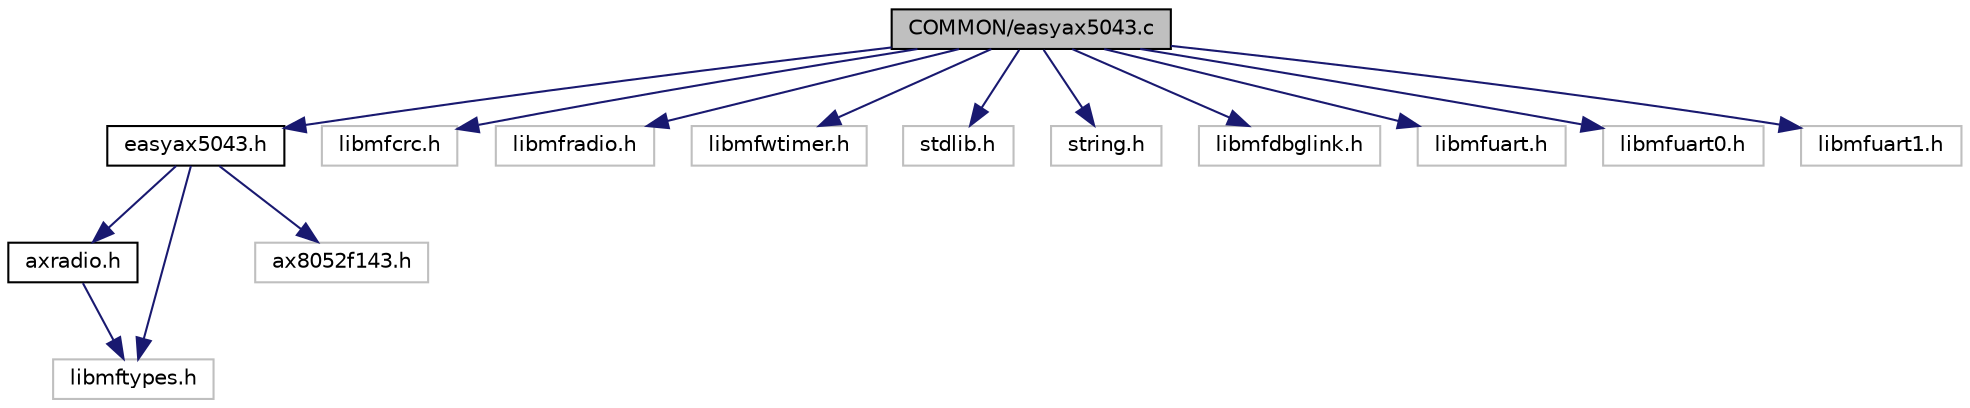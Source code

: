 digraph "COMMON/easyax5043.c"
{
 // LATEX_PDF_SIZE
  edge [fontname="Helvetica",fontsize="10",labelfontname="Helvetica",labelfontsize="10"];
  node [fontname="Helvetica",fontsize="10",shape=record];
  Node0 [label="COMMON/easyax5043.c",height=0.2,width=0.4,color="black", fillcolor="grey75", style="filled", fontcolor="black",tooltip="Handle data communication between MCU & Radio."];
  Node0 -> Node1 [color="midnightblue",fontsize="10",style="solid",fontname="Helvetica"];
  Node1 [label="easyax5043.h",height=0.2,width=0.4,color="black", fillcolor="white", style="filled",URL="$easyax5043_8h.html",tooltip="Definition for Radio communication states."];
  Node1 -> Node2 [color="midnightblue",fontsize="10",style="solid",fontname="Helvetica"];
  Node2 [label="axradio.h",height=0.2,width=0.4,color="black", fillcolor="white", style="filled",URL="$axradio_8h.html",tooltip="Macro definition for Radio Modes & Error types."];
  Node2 -> Node3 [color="midnightblue",fontsize="10",style="solid",fontname="Helvetica"];
  Node3 [label="libmftypes.h",height=0.2,width=0.4,color="grey75", fillcolor="white", style="filled",tooltip=" "];
  Node1 -> Node4 [color="midnightblue",fontsize="10",style="solid",fontname="Helvetica"];
  Node4 [label="ax8052f143.h",height=0.2,width=0.4,color="grey75", fillcolor="white", style="filled",tooltip=" "];
  Node1 -> Node3 [color="midnightblue",fontsize="10",style="solid",fontname="Helvetica"];
  Node0 -> Node5 [color="midnightblue",fontsize="10",style="solid",fontname="Helvetica"];
  Node5 [label="libmfcrc.h",height=0.2,width=0.4,color="grey75", fillcolor="white", style="filled",tooltip=" "];
  Node0 -> Node6 [color="midnightblue",fontsize="10",style="solid",fontname="Helvetica"];
  Node6 [label="libmfradio.h",height=0.2,width=0.4,color="grey75", fillcolor="white", style="filled",tooltip=" "];
  Node0 -> Node7 [color="midnightblue",fontsize="10",style="solid",fontname="Helvetica"];
  Node7 [label="libmfwtimer.h",height=0.2,width=0.4,color="grey75", fillcolor="white", style="filled",tooltip=" "];
  Node0 -> Node8 [color="midnightblue",fontsize="10",style="solid",fontname="Helvetica"];
  Node8 [label="stdlib.h",height=0.2,width=0.4,color="grey75", fillcolor="white", style="filled",tooltip=" "];
  Node0 -> Node9 [color="midnightblue",fontsize="10",style="solid",fontname="Helvetica"];
  Node9 [label="string.h",height=0.2,width=0.4,color="grey75", fillcolor="white", style="filled",tooltip=" "];
  Node0 -> Node10 [color="midnightblue",fontsize="10",style="solid",fontname="Helvetica"];
  Node10 [label="libmfdbglink.h",height=0.2,width=0.4,color="grey75", fillcolor="white", style="filled",tooltip=" "];
  Node0 -> Node11 [color="midnightblue",fontsize="10",style="solid",fontname="Helvetica"];
  Node11 [label="libmfuart.h",height=0.2,width=0.4,color="grey75", fillcolor="white", style="filled",tooltip=" "];
  Node0 -> Node12 [color="midnightblue",fontsize="10",style="solid",fontname="Helvetica"];
  Node12 [label="libmfuart0.h",height=0.2,width=0.4,color="grey75", fillcolor="white", style="filled",tooltip=" "];
  Node0 -> Node13 [color="midnightblue",fontsize="10",style="solid",fontname="Helvetica"];
  Node13 [label="libmfuart1.h",height=0.2,width=0.4,color="grey75", fillcolor="white", style="filled",tooltip=" "];
}
